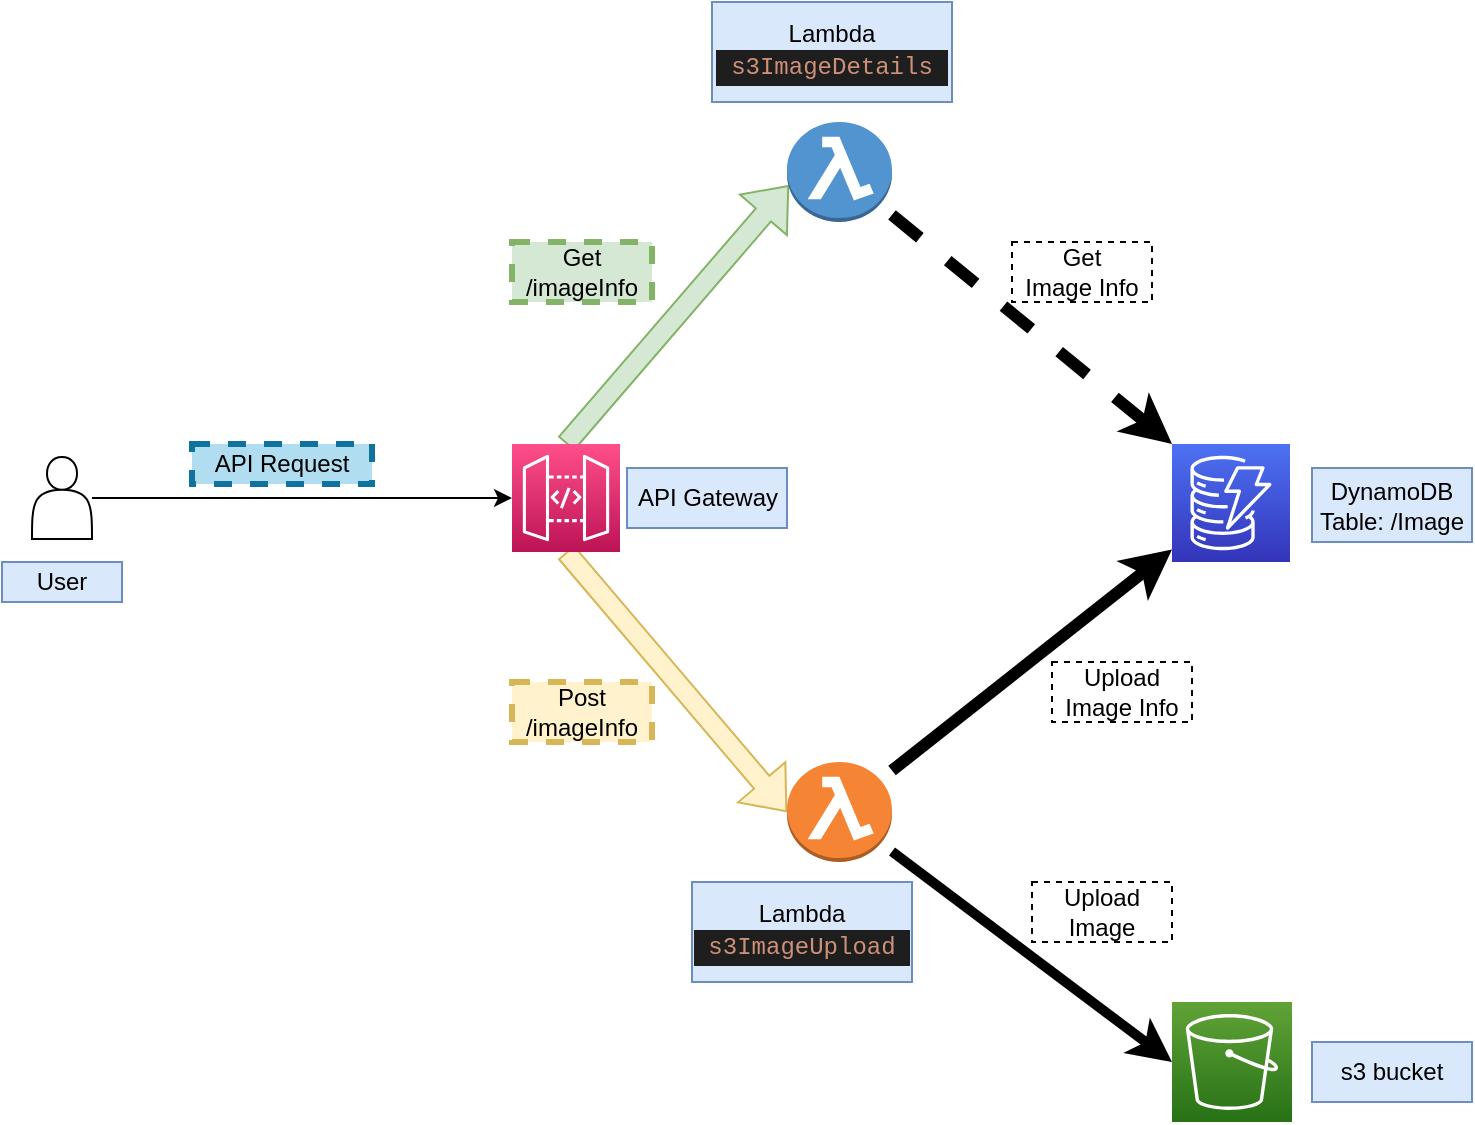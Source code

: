 <mxfile version="20.3.2" type="device"><diagram id="toDQecKdL8WL9SJgpBMn" name="Page-1"><mxGraphModel dx="1234" dy="737" grid="1" gridSize="10" guides="1" tooltips="1" connect="1" arrows="1" fold="1" page="1" pageScale="1" pageWidth="850" pageHeight="1100" math="0" shadow="0"><root><mxCell id="0"/><mxCell id="1" parent="0"/><mxCell id="y9giI_QjyqaGDjUAuNJj-11" style="rounded=0;orthogonalLoop=1;jettySize=auto;html=1;entryX=0.018;entryY=0.633;entryDx=0;entryDy=0;entryPerimeter=0;exitX=0.5;exitY=0;exitDx=0;exitDy=0;exitPerimeter=0;shape=flexArrow;startArrow=none;startFill=0;fillColor=#d5e8d4;strokeColor=#82b366;" parent="1" source="y9giI_QjyqaGDjUAuNJj-2" target="y9giI_QjyqaGDjUAuNJj-5" edge="1"><mxGeometry relative="1" as="geometry"/></mxCell><mxCell id="y9giI_QjyqaGDjUAuNJj-12" style="rounded=0;orthogonalLoop=1;jettySize=auto;html=1;entryX=0;entryY=0.5;entryDx=0;entryDy=0;entryPerimeter=0;exitX=0.5;exitY=1;exitDx=0;exitDy=0;exitPerimeter=0;startArrow=none;startFill=0;shape=flexArrow;fillColor=#fff2cc;strokeColor=#d6b656;" parent="1" source="y9giI_QjyqaGDjUAuNJj-2" target="y9giI_QjyqaGDjUAuNJj-4" edge="1"><mxGeometry relative="1" as="geometry"/></mxCell><mxCell id="y9giI_QjyqaGDjUAuNJj-2" value="" style="sketch=0;points=[[0,0,0],[0.25,0,0],[0.5,0,0],[0.75,0,0],[1,0,0],[0,1,0],[0.25,1,0],[0.5,1,0],[0.75,1,0],[1,1,0],[0,0.25,0],[0,0.5,0],[0,0.75,0],[1,0.25,0],[1,0.5,0],[1,0.75,0]];outlineConnect=0;fontColor=#232F3E;gradientColor=#FF4F8B;gradientDirection=north;fillColor=#BC1356;strokeColor=#ffffff;dashed=0;verticalLabelPosition=bottom;verticalAlign=top;align=center;html=1;fontSize=12;fontStyle=0;aspect=fixed;shape=mxgraph.aws4.resourceIcon;resIcon=mxgraph.aws4.api_gateway;" parent="1" vertex="1"><mxGeometry x="280" y="251" width="54" height="54" as="geometry"/></mxCell><mxCell id="y9giI_QjyqaGDjUAuNJj-9" style="edgeStyle=orthogonalEdgeStyle;rounded=0;orthogonalLoop=1;jettySize=auto;html=1;entryX=0;entryY=0.5;entryDx=0;entryDy=0;entryPerimeter=0;" parent="1" source="y9giI_QjyqaGDjUAuNJj-3" target="y9giI_QjyqaGDjUAuNJj-2" edge="1"><mxGeometry relative="1" as="geometry"/></mxCell><mxCell id="y9giI_QjyqaGDjUAuNJj-3" value="" style="shape=actor;whiteSpace=wrap;html=1;" parent="1" vertex="1"><mxGeometry x="40" y="257.5" width="30" height="41" as="geometry"/></mxCell><mxCell id="y9giI_QjyqaGDjUAuNJj-13" style="edgeStyle=none;rounded=0;orthogonalLoop=1;jettySize=auto;html=1;startArrow=none;startFill=0;strokeWidth=6;" parent="1" source="y9giI_QjyqaGDjUAuNJj-4" target="y9giI_QjyqaGDjUAuNJj-6" edge="1"><mxGeometry relative="1" as="geometry"/></mxCell><mxCell id="y9giI_QjyqaGDjUAuNJj-14" style="edgeStyle=none;rounded=0;orthogonalLoop=1;jettySize=auto;html=1;entryX=0;entryY=0.5;entryDx=0;entryDy=0;entryPerimeter=0;startArrow=none;startFill=0;strokeWidth=5;" parent="1" source="y9giI_QjyqaGDjUAuNJj-4" target="y9giI_QjyqaGDjUAuNJj-8" edge="1"><mxGeometry relative="1" as="geometry"/></mxCell><mxCell id="y9giI_QjyqaGDjUAuNJj-4" value="" style="outlineConnect=0;dashed=0;verticalLabelPosition=bottom;verticalAlign=top;align=center;html=1;shape=mxgraph.aws3.lambda_function;fillColor=#F58534;gradientColor=none;" parent="1" vertex="1"><mxGeometry x="417.5" y="410" width="52.5" height="50" as="geometry"/></mxCell><mxCell id="y9giI_QjyqaGDjUAuNJj-15" style="edgeStyle=none;rounded=0;orthogonalLoop=1;jettySize=auto;html=1;startArrow=none;startFill=0;entryX=0;entryY=0;entryDx=0;entryDy=0;entryPerimeter=0;dashed=1;strokeWidth=6;" parent="1" source="y9giI_QjyqaGDjUAuNJj-5" target="y9giI_QjyqaGDjUAuNJj-6" edge="1"><mxGeometry relative="1" as="geometry"><mxPoint x="600" y="240" as="targetPoint"/></mxGeometry></mxCell><mxCell id="y9giI_QjyqaGDjUAuNJj-5" value="" style="outlineConnect=0;dashed=0;verticalLabelPosition=bottom;verticalAlign=top;align=center;html=1;shape=mxgraph.aws3.lambda_function;fillColor=#5294CF;gradientColor=none;" parent="1" vertex="1"><mxGeometry x="417.5" y="90" width="52.5" height="50" as="geometry"/></mxCell><mxCell id="y9giI_QjyqaGDjUAuNJj-6" value="" style="sketch=0;points=[[0,0,0],[0.25,0,0],[0.5,0,0],[0.75,0,0],[1,0,0],[0,1,0],[0.25,1,0],[0.5,1,0],[0.75,1,0],[1,1,0],[0,0.25,0],[0,0.5,0],[0,0.75,0],[1,0.25,0],[1,0.5,0],[1,0.75,0]];outlineConnect=0;fontColor=#232F3E;gradientColor=#4D72F3;gradientDirection=north;fillColor=#3334B9;strokeColor=#ffffff;dashed=0;verticalLabelPosition=bottom;verticalAlign=top;align=center;html=1;fontSize=12;fontStyle=0;aspect=fixed;shape=mxgraph.aws4.resourceIcon;resIcon=mxgraph.aws4.dynamodb;" parent="1" vertex="1"><mxGeometry x="610" y="251" width="59" height="59" as="geometry"/></mxCell><mxCell id="y9giI_QjyqaGDjUAuNJj-8" value="" style="sketch=0;points=[[0,0,0],[0.25,0,0],[0.5,0,0],[0.75,0,0],[1,0,0],[0,1,0],[0.25,1,0],[0.5,1,0],[0.75,1,0],[1,1,0],[0,0.25,0],[0,0.5,0],[0,0.75,0],[1,0.25,0],[1,0.5,0],[1,0.75,0]];outlineConnect=0;fontColor=#232F3E;gradientColor=#60A337;gradientDirection=north;fillColor=#277116;strokeColor=#ffffff;dashed=0;verticalLabelPosition=bottom;verticalAlign=top;align=center;html=1;fontSize=12;fontStyle=0;aspect=fixed;shape=mxgraph.aws4.resourceIcon;resIcon=mxgraph.aws4.s3;" parent="1" vertex="1"><mxGeometry x="610" y="530" width="60" height="60" as="geometry"/></mxCell><mxCell id="y9giI_QjyqaGDjUAuNJj-16" value="API Request" style="rounded=0;whiteSpace=wrap;html=1;fillColor=#b1ddf0;strokeColor=#10739e;dashed=1;strokeWidth=3;" parent="1" vertex="1"><mxGeometry x="120" y="251" width="90" height="20" as="geometry"/></mxCell><mxCell id="y9giI_QjyqaGDjUAuNJj-17" value="Post&lt;br&gt;/imageInfo" style="rounded=0;whiteSpace=wrap;html=1;fillColor=#fff2cc;strokeColor=#d6b656;dashed=1;strokeWidth=3;" parent="1" vertex="1"><mxGeometry x="280" y="370" width="70" height="30" as="geometry"/></mxCell><mxCell id="y9giI_QjyqaGDjUAuNJj-18" value="API Gateway" style="rounded=0;whiteSpace=wrap;html=1;fillColor=#dae8fc;strokeColor=#6c8ebf;" parent="1" vertex="1"><mxGeometry x="337.5" y="263" width="80" height="30" as="geometry"/></mxCell><mxCell id="y9giI_QjyqaGDjUAuNJj-20" value="Get&lt;br&gt;/imageInfo" style="rounded=0;whiteSpace=wrap;html=1;fillColor=#d5e8d4;strokeColor=#82b366;dashed=1;strokeWidth=3;" parent="1" vertex="1"><mxGeometry x="280" y="150" width="70" height="30" as="geometry"/></mxCell><mxCell id="y9giI_QjyqaGDjUAuNJj-21" value="Lambda&lt;br&gt;&lt;div style=&quot;color: rgb(212, 212, 212); background-color: rgb(30, 30, 30); font-family: Menlo, Monaco, &amp;quot;Courier New&amp;quot;, monospace; line-height: 18px;&quot;&gt;&lt;span style=&quot;color: #ce9178;&quot;&gt;&amp;nbsp;s3ImageUpload&amp;nbsp;&lt;/span&gt;&lt;/div&gt;" style="rounded=0;whiteSpace=wrap;html=1;fillColor=#dae8fc;strokeColor=#6c8ebf;" parent="1" vertex="1"><mxGeometry x="370" y="470" width="110" height="50" as="geometry"/></mxCell><mxCell id="y9giI_QjyqaGDjUAuNJj-22" value="DynamoDB&lt;br&gt;Table: /Image" style="rounded=0;whiteSpace=wrap;html=1;fillColor=#dae8fc;strokeColor=#6c8ebf;" parent="1" vertex="1"><mxGeometry x="680" y="263" width="80" height="37" as="geometry"/></mxCell><mxCell id="y9giI_QjyqaGDjUAuNJj-23" value="s3 bucket" style="rounded=0;whiteSpace=wrap;html=1;fillColor=#dae8fc;strokeColor=#6c8ebf;" parent="1" vertex="1"><mxGeometry x="680" y="550" width="80" height="30" as="geometry"/></mxCell><mxCell id="y9giI_QjyqaGDjUAuNJj-24" value="Upload&lt;br&gt;Image" style="rounded=0;whiteSpace=wrap;html=1;fillColor=none;strokeColor=default;dashed=1;" parent="1" vertex="1"><mxGeometry x="540" y="470" width="70" height="30" as="geometry"/></mxCell><mxCell id="y9giI_QjyqaGDjUAuNJj-25" value="Upload&lt;br&gt;Image Info" style="rounded=0;whiteSpace=wrap;html=1;fillColor=none;strokeColor=default;dashed=1;" parent="1" vertex="1"><mxGeometry x="550" y="360" width="70" height="30" as="geometry"/></mxCell><mxCell id="y9giI_QjyqaGDjUAuNJj-26" value="Get&lt;br&gt;Image Info" style="rounded=0;whiteSpace=wrap;html=1;fillColor=none;strokeColor=default;dashed=1;" parent="1" vertex="1"><mxGeometry x="530" y="150" width="70" height="30" as="geometry"/></mxCell><mxCell id="y9giI_QjyqaGDjUAuNJj-28" value="User" style="rounded=0;whiteSpace=wrap;html=1;fillColor=#dae8fc;strokeColor=#6c8ebf;" parent="1" vertex="1"><mxGeometry x="25" y="310" width="60" height="20" as="geometry"/></mxCell><mxCell id="y9giI_QjyqaGDjUAuNJj-29" value="Lambda&lt;br&gt;&lt;div style=&quot;color: rgb(212, 212, 212); background-color: rgb(30, 30, 30); font-family: Menlo, Monaco, &amp;quot;Courier New&amp;quot;, monospace; line-height: 18px;&quot;&gt;&lt;span style=&quot;color: #ce9178;&quot;&gt;&amp;nbsp;&lt;/span&gt;&lt;span style=&quot;color: rgb(206, 145, 120);&quot;&gt;s3ImageDetails&amp;nbsp;&lt;/span&gt;&lt;br&gt;&lt;/div&gt;" style="rounded=0;whiteSpace=wrap;html=1;fillColor=#dae8fc;strokeColor=#6c8ebf;" parent="1" vertex="1"><mxGeometry x="380" y="30" width="120" height="50" as="geometry"/></mxCell></root></mxGraphModel></diagram></mxfile>